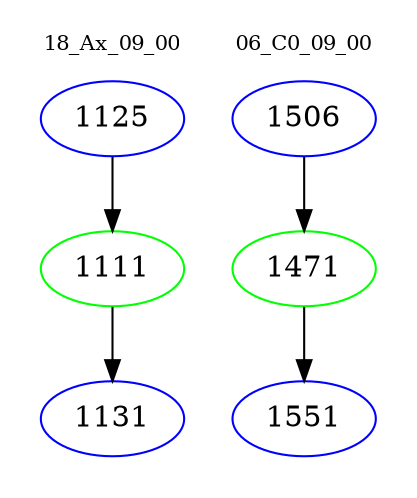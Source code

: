 digraph{
subgraph cluster_0 {
color = white
label = "18_Ax_09_00";
fontsize=10;
T0_1125 [label="1125", color="blue"]
T0_1125 -> T0_1111 [color="black"]
T0_1111 [label="1111", color="green"]
T0_1111 -> T0_1131 [color="black"]
T0_1131 [label="1131", color="blue"]
}
subgraph cluster_1 {
color = white
label = "06_C0_09_00";
fontsize=10;
T1_1506 [label="1506", color="blue"]
T1_1506 -> T1_1471 [color="black"]
T1_1471 [label="1471", color="green"]
T1_1471 -> T1_1551 [color="black"]
T1_1551 [label="1551", color="blue"]
}
}
